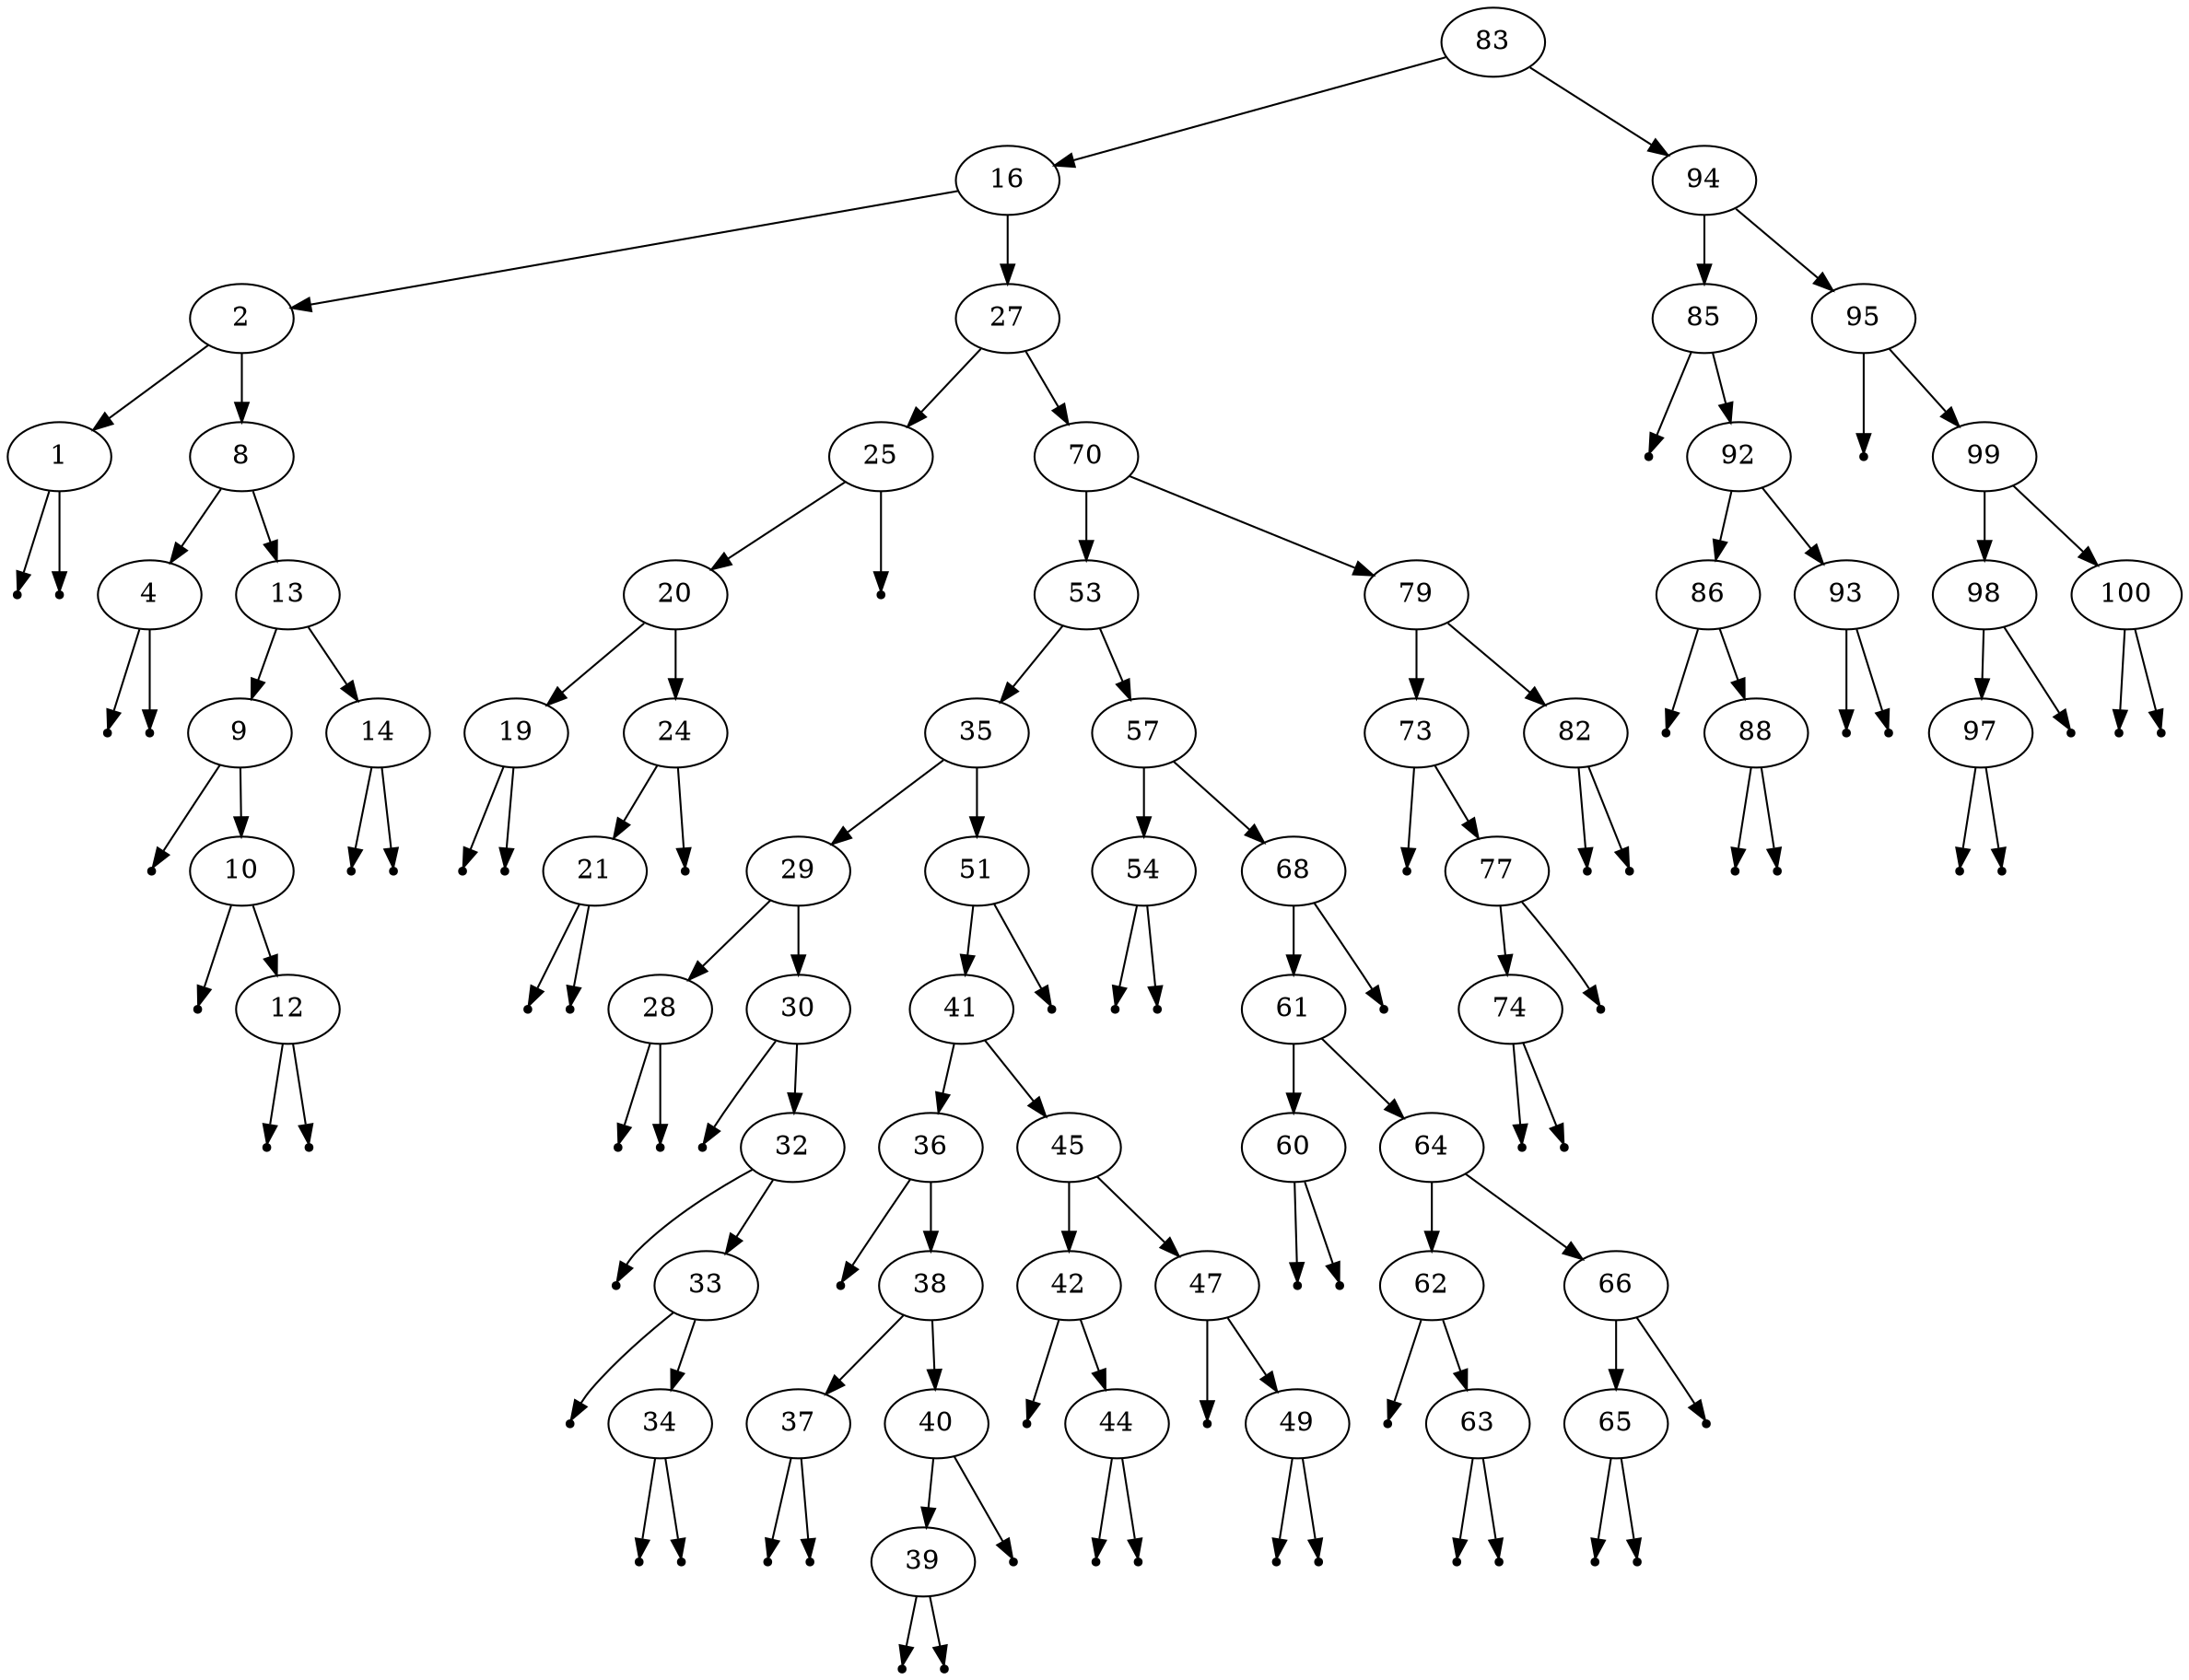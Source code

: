 digraph G {
	graph [ordering="out"];
	"83" -> "16"
	"83" -> "94"
	"16" -> "2"
	"16" -> "27"
	"2" -> "1"
	"2" -> "8"
	null0 [shape="point"]
	"1" -> null0
	null1 [shape="point"]
	"1" -> null1
	"8" -> "4"
	"8" -> "13"
	null2 [shape="point"]
	"4" -> null2
	null3 [shape="point"]
	"4" -> null3
	"13" -> "9"
	"13" -> "14"
	null4 [shape="point"]
	"9" -> null4
	"9" -> "10"
	null5 [shape="point"]
	"10" -> null5
	"10" -> "12"
	null6 [shape="point"]
	"12" -> null6
	null7 [shape="point"]
	"12" -> null7
	null8 [shape="point"]
	"14" -> null8
	null9 [shape="point"]
	"14" -> null9
	"27" -> "25"
	"27" -> "70"
	"25" -> "20"
	null10 [shape="point"]
	"25" -> null10
	"20" -> "19"
	"20" -> "24"
	null11 [shape="point"]
	"19" -> null11
	null12 [shape="point"]
	"19" -> null12
	"24" -> "21"
	null13 [shape="point"]
	"24" -> null13
	null14 [shape="point"]
	"21" -> null14
	null15 [shape="point"]
	"21" -> null15
	"70" -> "53"
	"70" -> "79"
	"53" -> "35"
	"53" -> "57"
	"35" -> "29"
	"35" -> "51"
	"29" -> "28"
	"29" -> "30"
	null16 [shape="point"]
	"28" -> null16
	null17 [shape="point"]
	"28" -> null17
	null18 [shape="point"]
	"30" -> null18
	"30" -> "32"
	null19 [shape="point"]
	"32" -> null19
	"32" -> "33"
	null20 [shape="point"]
	"33" -> null20
	"33" -> "34"
	null21 [shape="point"]
	"34" -> null21
	null22 [shape="point"]
	"34" -> null22
	"51" -> "41"
	null23 [shape="point"]
	"51" -> null23
	"41" -> "36"
	"41" -> "45"
	null24 [shape="point"]
	"36" -> null24
	"36" -> "38"
	"38" -> "37"
	"38" -> "40"
	null25 [shape="point"]
	"37" -> null25
	null26 [shape="point"]
	"37" -> null26
	"40" -> "39"
	null27 [shape="point"]
	"40" -> null27
	null28 [shape="point"]
	"39" -> null28
	null29 [shape="point"]
	"39" -> null29
	"45" -> "42"
	"45" -> "47"
	null30 [shape="point"]
	"42" -> null30
	"42" -> "44"
	null31 [shape="point"]
	"44" -> null31
	null32 [shape="point"]
	"44" -> null32
	null33 [shape="point"]
	"47" -> null33
	"47" -> "49"
	null34 [shape="point"]
	"49" -> null34
	null35 [shape="point"]
	"49" -> null35
	"57" -> "54"
	"57" -> "68"
	null36 [shape="point"]
	"54" -> null36
	null37 [shape="point"]
	"54" -> null37
	"68" -> "61"
	null38 [shape="point"]
	"68" -> null38
	"61" -> "60"
	"61" -> "64"
	null39 [shape="point"]
	"60" -> null39
	null40 [shape="point"]
	"60" -> null40
	"64" -> "62"
	"64" -> "66"
	null41 [shape="point"]
	"62" -> null41
	"62" -> "63"
	null42 [shape="point"]
	"63" -> null42
	null43 [shape="point"]
	"63" -> null43
	"66" -> "65"
	null44 [shape="point"]
	"66" -> null44
	null45 [shape="point"]
	"65" -> null45
	null46 [shape="point"]
	"65" -> null46
	"79" -> "73"
	"79" -> "82"
	null47 [shape="point"]
	"73" -> null47
	"73" -> "77"
	"77" -> "74"
	null48 [shape="point"]
	"77" -> null48
	null49 [shape="point"]
	"74" -> null49
	null50 [shape="point"]
	"74" -> null50
	null51 [shape="point"]
	"82" -> null51
	null52 [shape="point"]
	"82" -> null52
	"94" -> "85"
	"94" -> "95"
	null53 [shape="point"]
	"85" -> null53
	"85" -> "92"
	"92" -> "86"
	"92" -> "93"
	null54 [shape="point"]
	"86" -> null54
	"86" -> "88"
	null55 [shape="point"]
	"88" -> null55
	null56 [shape="point"]
	"88" -> null56
	null57 [shape="point"]
	"93" -> null57
	null58 [shape="point"]
	"93" -> null58
	null59 [shape="point"]
	"95" -> null59
	"95" -> "99"
	"99" -> "98"
	"99" -> "100"
	"98" -> "97"
	null60 [shape="point"]
	"98" -> null60
	null61 [shape="point"]
	"97" -> null61
	null62 [shape="point"]
	"97" -> null62
	null63 [shape="point"]
	"100" -> null63
	null64 [shape="point"]
	"100" -> null64
}